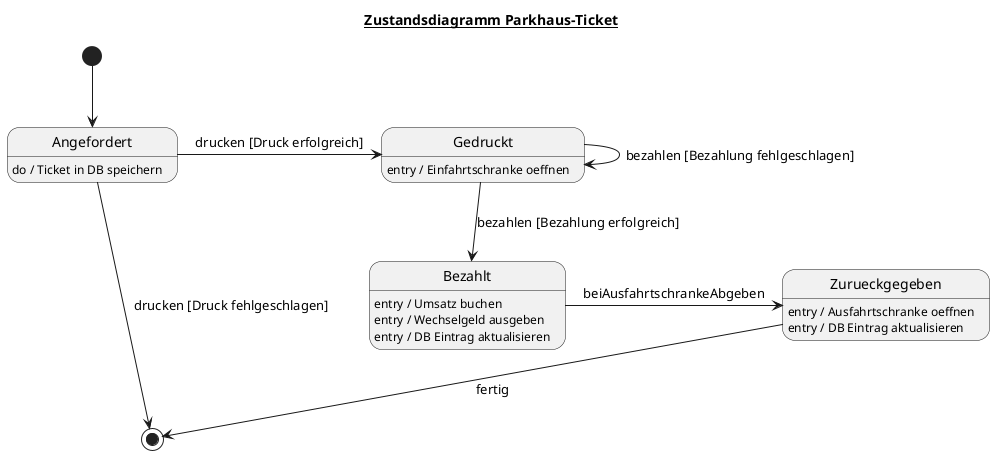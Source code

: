 @startuml

' Author: Johannes Kratzsch

title __Zustandsdiagramm Parkhaus-Ticket__

[*] --> Angefordert

Angefordert -> Gedruckt : drucken [Druck erfolgreich]

Angefordert -> [*] : drucken [Druck fehlgeschlagen]

Angefordert : do / Ticket in DB speichern



Gedruckt -down-> Bezahlt : bezahlen [Bezahlung erfolgreich]

Gedruckt -> Gedruckt : bezahlen [Bezahlung fehlgeschlagen]

Gedruckt: entry / Einfahrtschranke oeffnen



Bezahlt: entry / Umsatz buchen

Bezahlt: entry / Wechselgeld ausgeben

Bezahlt: entry / DB Eintrag aktualisieren



Bezahlt -> Zurueckgegeben : beiAusfahrtschrankeAbgeben



Zurueckgegeben: entry / Ausfahrtschranke oeffnen

Zurueckgegeben: entry / DB Eintrag aktualisieren



Zurueckgegeben --> [*] : fertig

@enduml